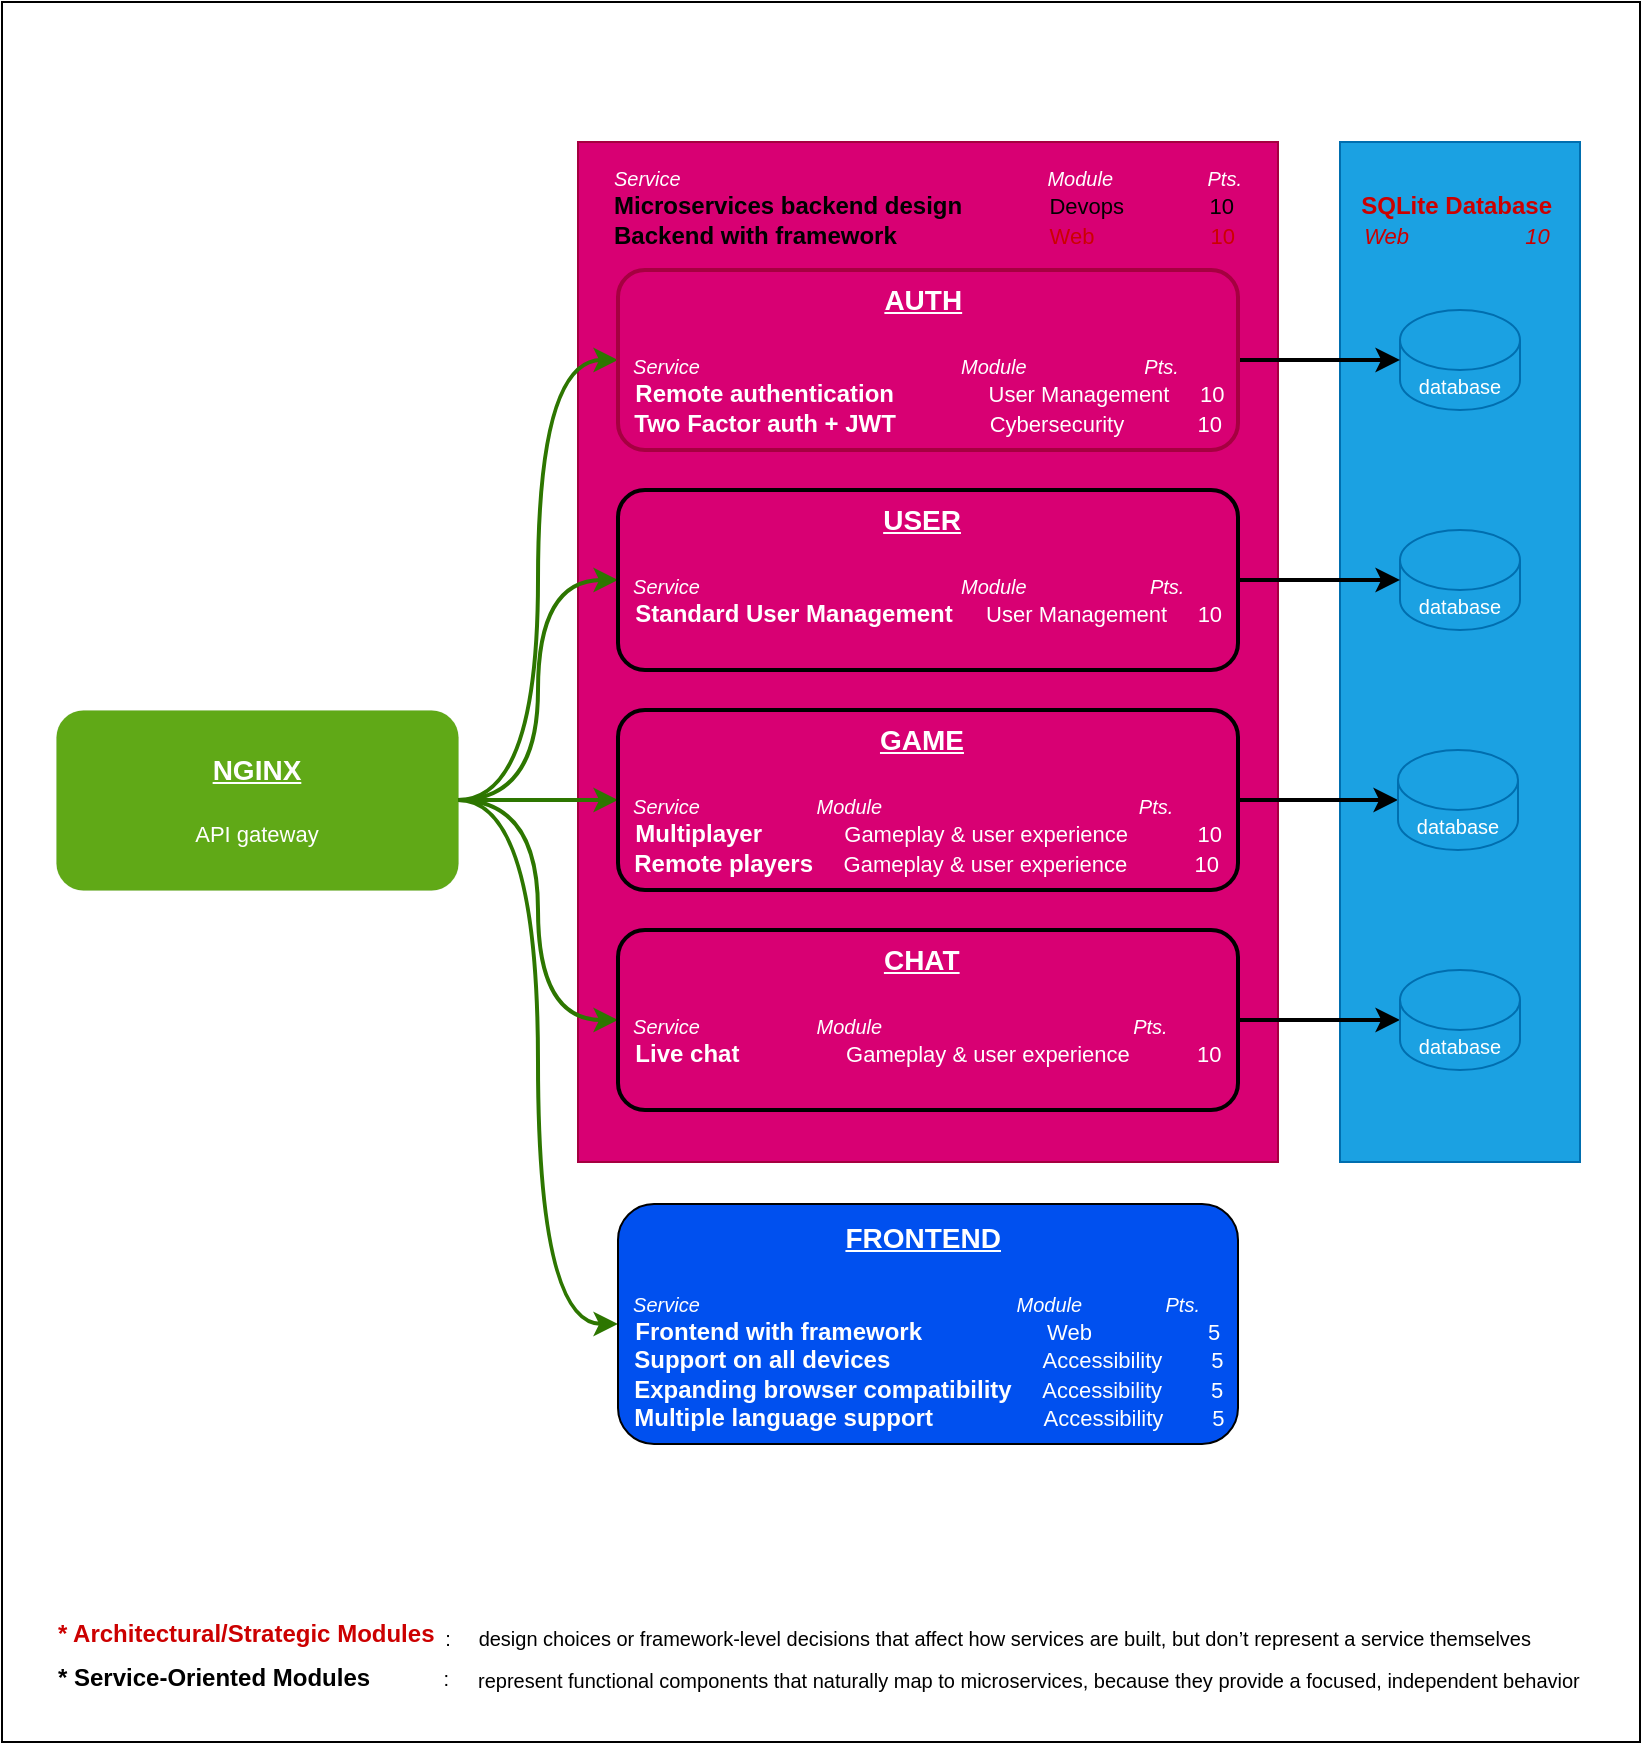 <mxfile scale="1" border="0" version="27.1.6">
  <diagram name="Página-1" id="1lq7tP7B7l5VDzB-fnGN">
    <mxGraphModel dx="1426" dy="727" grid="1" gridSize="10" guides="1" tooltips="1" connect="1" arrows="1" fold="1" page="1" pageScale="1" pageWidth="827" pageHeight="1169" math="0" shadow="0">
      <root>
        <mxCell id="0" />
        <mxCell id="1" parent="0" />
        <mxCell id="npEw_6kWx7rS6CY1LsLd-39" value="" style="rounded=0;whiteSpace=wrap;html=1;fillColor=none;" parent="1" vertex="1">
          <mxGeometry x="1" y="30" width="819" height="870" as="geometry" />
        </mxCell>
        <mxCell id="npEw_6kWx7rS6CY1LsLd-34" value="&lt;div align=&quot;center&quot;&gt;&lt;b style=&quot;color: light-dark(rgb(204, 0, 0), rgb(204, 0, 0));&quot;&gt;&lt;font style=&quot;font-size: 12px;&quot;&gt;&lt;br&gt;&lt;/font&gt;&lt;/b&gt;&lt;/div&gt;&lt;div align=&quot;center&quot;&gt;&lt;b style=&quot;color: light-dark(rgb(204, 0, 0), rgb(204, 0, 0));&quot;&gt;&lt;font style=&quot;font-size: 12px;&quot;&gt;SQLite&lt;/font&gt;&lt;font style=&quot;font-size: 12px;&quot;&gt; &lt;font&gt;Database&amp;nbsp;&lt;/font&gt;&lt;/font&gt;&lt;/b&gt;&lt;span style=&quot;color: light-dark(rgb(204, 0, 0), rgb(204, 0, 0));&quot;&gt;&lt;font style=&quot;font-size: 11px;&quot;&gt;&lt;font&gt;&lt;i&gt;&lt;br&gt;&lt;/i&gt;&lt;/font&gt;&lt;/font&gt;&lt;/span&gt;&lt;/div&gt;&lt;div align=&quot;center&quot;&gt;&lt;span style=&quot;color: light-dark(rgb(204, 0, 0), rgb(204, 0, 0));&quot;&gt;&lt;font style=&quot;font-size: 11px;&quot;&gt;&lt;font&gt;&lt;i&gt;Web&amp;nbsp; &amp;nbsp; &amp;nbsp; &amp;nbsp; &amp;nbsp; &amp;nbsp; &amp;nbsp; &amp;nbsp; &amp;nbsp; &amp;nbsp;10&amp;nbsp;&lt;/i&gt;&lt;/font&gt;&lt;/font&gt;&lt;/span&gt;&lt;/div&gt;&lt;div&gt;&lt;span style=&quot;color: rgba(0, 0, 0, 0);&quot;&gt;web&lt;/span&gt;&lt;/div&gt;&lt;div&gt;&lt;span style=&quot;color: rgba(0, 0, 0, 0);&quot;&gt;&lt;br&gt;&lt;/span&gt;&lt;/div&gt;&lt;div&gt;&lt;span style=&quot;color: rgba(0, 0, 0, 0);&quot;&gt;&lt;br&gt;&lt;/span&gt;&lt;/div&gt;&lt;div&gt;&lt;span style=&quot;color: rgba(0, 0, 0, 0);&quot;&gt;&lt;br&gt;&lt;/span&gt;&lt;/div&gt;&lt;div&gt;&lt;span style=&quot;color: rgba(0, 0, 0, 0);&quot;&gt;&lt;br&gt;&lt;/span&gt;&lt;/div&gt;&lt;div&gt;&lt;span style=&quot;color: rgba(0, 0, 0, 0);&quot;&gt;&lt;br&gt;&lt;/span&gt;&lt;/div&gt;&lt;div&gt;&lt;span style=&quot;color: rgba(0, 0, 0, 0);&quot;&gt;&lt;br&gt;&lt;/span&gt;&lt;/div&gt;&lt;div&gt;&lt;span style=&quot;color: rgba(0, 0, 0, 0);&quot;&gt;&lt;br&gt;&lt;/span&gt;&lt;/div&gt;&lt;div&gt;&lt;span style=&quot;color: rgba(0, 0, 0, 0);&quot;&gt;&lt;br&gt;&lt;/span&gt;&lt;/div&gt;&lt;div&gt;&lt;span style=&quot;color: rgba(0, 0, 0, 0);&quot;&gt;&lt;br&gt;&lt;/span&gt;&lt;/div&gt;&lt;div&gt;&lt;span style=&quot;color: rgba(0, 0, 0, 0);&quot;&gt;&lt;br&gt;&lt;/span&gt;&lt;/div&gt;&lt;div&gt;&lt;span style=&quot;color: rgba(0, 0, 0, 0);&quot;&gt;&lt;br&gt;&lt;/span&gt;&lt;/div&gt;&lt;div&gt;&lt;span style=&quot;color: rgba(0, 0, 0, 0);&quot;&gt;&lt;br&gt;&lt;/span&gt;&lt;/div&gt;&lt;div&gt;&lt;span style=&quot;color: rgba(0, 0, 0, 0);&quot;&gt;&lt;br&gt;&lt;/span&gt;&lt;/div&gt;&lt;div&gt;&lt;span style=&quot;color: rgba(0, 0, 0, 0);&quot;&gt;&lt;br&gt;&lt;/span&gt;&lt;/div&gt;&lt;div&gt;&lt;span style=&quot;color: rgba(0, 0, 0, 0);&quot;&gt;&lt;br&gt;&lt;/span&gt;&lt;/div&gt;&lt;div&gt;&lt;span style=&quot;color: rgba(0, 0, 0, 0);&quot;&gt;&lt;br&gt;&lt;/span&gt;&lt;/div&gt;&lt;div&gt;&lt;span style=&quot;color: rgba(0, 0, 0, 0);&quot;&gt;&lt;br&gt;&lt;/span&gt;&lt;/div&gt;&lt;div&gt;&lt;span style=&quot;color: rgba(0, 0, 0, 0);&quot;&gt;&lt;br&gt;&lt;/span&gt;&lt;/div&gt;&lt;div&gt;&lt;span style=&quot;color: rgba(0, 0, 0, 0);&quot;&gt;&lt;br&gt;&lt;/span&gt;&lt;/div&gt;&lt;div&gt;&lt;span style=&quot;color: rgba(0, 0, 0, 0);&quot;&gt;&lt;br&gt;&lt;/span&gt;&lt;/div&gt;&lt;div&gt;&lt;span style=&quot;color: rgba(0, 0, 0, 0);&quot;&gt;&lt;br&gt;&lt;/span&gt;&lt;/div&gt;&lt;div&gt;&lt;span style=&quot;color: rgba(0, 0, 0, 0);&quot;&gt;&lt;br&gt;&lt;/span&gt;&lt;/div&gt;&lt;div&gt;&lt;span style=&quot;color: rgba(0, 0, 0, 0);&quot;&gt;&lt;br&gt;&lt;/span&gt;&lt;/div&gt;&lt;div&gt;&lt;span style=&quot;color: rgba(0, 0, 0, 0);&quot;&gt;&lt;br&gt;&lt;/span&gt;&lt;/div&gt;&lt;div&gt;&lt;span style=&quot;color: rgba(0, 0, 0, 0);&quot;&gt;&lt;br&gt;&lt;/span&gt;&lt;/div&gt;&lt;div&gt;&lt;span style=&quot;color: rgba(0, 0, 0, 0);&quot;&gt;&lt;br&gt;&lt;/span&gt;&lt;/div&gt;&lt;div&gt;&lt;span style=&quot;color: rgba(0, 0, 0, 0);&quot;&gt;&lt;br&gt;&lt;/span&gt;&lt;/div&gt;&lt;div&gt;&lt;span style=&quot;color: rgba(0, 0, 0, 0);&quot;&gt;&lt;br&gt;&lt;/span&gt;&lt;/div&gt;&lt;div&gt;&lt;span style=&quot;color: rgba(0, 0, 0, 0);&quot;&gt;&lt;br&gt;&lt;/span&gt;&lt;/div&gt;&lt;div&gt;&lt;span style=&quot;color: rgba(0, 0, 0, 0);&quot;&gt;&lt;br&gt;&lt;/span&gt;&lt;/div&gt;" style="rounded=0;whiteSpace=wrap;html=1;fillColor=light-dark(#1BA1E2,#CFEDFF);fontColor=#ffffff;strokeColor=#006EAF;" parent="1" vertex="1">
          <mxGeometry x="670" y="100" width="120" height="510" as="geometry" />
        </mxCell>
        <mxCell id="npEw_6kWx7rS6CY1LsLd-32" value="&lt;div align=&quot;left&quot;&gt;&lt;font style=&quot;font-size: 10px;&quot;&gt;&lt;i&gt;Service&amp;nbsp; &amp;nbsp; &amp;nbsp; &amp;nbsp; &amp;nbsp; &amp;nbsp; &amp;nbsp; &amp;nbsp; &amp;nbsp; &amp;nbsp; &amp;nbsp; &amp;nbsp; &amp;nbsp; &amp;nbsp; &amp;nbsp; &amp;nbsp; &amp;nbsp; &amp;nbsp; &amp;nbsp; &amp;nbsp; &amp;nbsp; &amp;nbsp; &amp;nbsp; &amp;nbsp; &amp;nbsp; &amp;nbsp; &amp;nbsp; &amp;nbsp; &amp;nbsp; &amp;nbsp; &amp;nbsp; &amp;nbsp; &amp;nbsp; Module&amp;nbsp; &amp;nbsp; &amp;nbsp; &amp;nbsp; &amp;nbsp; &amp;nbsp; &amp;nbsp; &amp;nbsp; &amp;nbsp;Pts.&lt;/i&gt;&lt;/font&gt;&lt;/div&gt;&lt;div align=&quot;left&quot;&gt;&lt;span style=&quot;color: light-dark(rgb(0, 0, 0), rgb(204, 0, 0));&quot;&gt;&lt;b&gt;Microservices backend design&amp;nbsp; &amp;nbsp;&lt;/b&gt;&lt;font style=&quot;font-size: 11px;&quot;&gt; &amp;nbsp;&lt;font&gt;&amp;nbsp; &amp;nbsp; &amp;nbsp; &amp;nbsp; &amp;nbsp;Devops&amp;nbsp; &amp;nbsp; &amp;nbsp; &amp;nbsp; &amp;nbsp; &amp;nbsp; &amp;nbsp; 10&lt;/font&gt;&lt;/font&gt;&lt;/span&gt;&lt;/div&gt;&lt;div align=&quot;left&quot;&gt;&lt;font style=&quot;font-size: 12px; color: light-dark(rgb(0, 0, 0), rgb(204, 0, 0));&quot;&gt;&lt;font&gt;&lt;b&gt;Backend with framework&lt;/b&gt;&lt;/font&gt;&lt;/font&gt;&lt;font style=&quot;font-size: 11px; color: light-dark(transparent, rgb(204, 0, 0));&quot;&gt;&lt;font&gt;&amp;nbsp; &amp;nbsp; &amp;nbsp; &amp;nbsp; &amp;nbsp; &amp;nbsp; &amp;nbsp; &amp;nbsp; &amp;nbsp; &amp;nbsp; &amp;nbsp; &amp;nbsp; &lt;/font&gt;&lt;/font&gt;&lt;font style=&quot;font-size: 11px; color: light-dark(rgb(0, 0, 0), rgb(204, 0, 0));&quot;&gt;&lt;font&gt;&amp;nbsp;&lt;/font&gt;&lt;/font&gt;&lt;font style=&quot;font-size: 11px; color: light-dark(rgb(204, 0, 0), rgb(204, 0, 0));&quot;&gt;&lt;font&gt;Web&amp;nbsp;&lt;/font&gt;&lt;/font&gt;&lt;font style=&quot;font-size: 11px; color: light-dark(rgb(204, 0, 0), rgb(204, 0, 0));&quot;&gt;&lt;font&gt; &amp;nbsp; &amp;nbsp; &amp;nbsp; &amp;nbsp; &amp;nbsp; &amp;nbsp; &amp;nbsp; &amp;nbsp; &amp;nbsp;&lt;/font&gt;&lt;/font&gt;&lt;font style=&quot;font-size: 11px; color: light-dark(rgb(204, 0, 0), rgb(204, 0, 0));&quot;&gt;&lt;font&gt;10&lt;/font&gt;&lt;/font&gt;&lt;/div&gt;&lt;div&gt;&lt;br&gt;&lt;/div&gt;&lt;div&gt;&lt;br&gt;&lt;/div&gt;&lt;div&gt;&lt;br&gt;&lt;/div&gt;&lt;div&gt;&lt;br&gt;&lt;/div&gt;&lt;div&gt;&lt;br&gt;&lt;/div&gt;&lt;div&gt;&lt;br&gt;&lt;/div&gt;&lt;div&gt;&lt;br&gt;&lt;/div&gt;&lt;div&gt;&lt;br&gt;&lt;/div&gt;&lt;div&gt;&lt;br&gt;&lt;/div&gt;&lt;div&gt;&lt;br&gt;&lt;/div&gt;&lt;div&gt;&lt;br&gt;&lt;/div&gt;&lt;div&gt;&lt;br&gt;&lt;/div&gt;&lt;div&gt;&lt;br&gt;&lt;/div&gt;&lt;div&gt;&lt;br&gt;&lt;/div&gt;&lt;div&gt;&lt;br&gt;&lt;/div&gt;&lt;div&gt;&lt;br&gt;&lt;/div&gt;&lt;div&gt;&lt;br&gt;&lt;/div&gt;&lt;div&gt;&lt;br&gt;&lt;/div&gt;&lt;div&gt;&lt;br&gt;&lt;/div&gt;&lt;div&gt;&lt;br&gt;&lt;/div&gt;&lt;div&gt;&lt;br&gt;&lt;/div&gt;&lt;div&gt;&lt;br&gt;&lt;/div&gt;&lt;div&gt;&lt;br&gt;&lt;/div&gt;&lt;div&gt;&lt;br&gt;&lt;/div&gt;&lt;div&gt;&lt;br&gt;&lt;/div&gt;&lt;div&gt;&lt;br&gt;&lt;/div&gt;&lt;div&gt;&lt;br&gt;&lt;/div&gt;&lt;div&gt;&lt;br&gt;&lt;/div&gt;&lt;div&gt;&lt;br&gt;&lt;/div&gt;&lt;div&gt;&lt;br&gt;&lt;/div&gt;&amp;nbsp;" style="rounded=0;whiteSpace=wrap;html=1;fillColor=light-dark(#D80073,#FFD7FB);fontColor=#ffffff;strokeColor=#A50040;" parent="1" vertex="1">
          <mxGeometry x="289" y="100" width="350" height="510" as="geometry" />
        </mxCell>
        <mxCell id="npEw_6kWx7rS6CY1LsLd-14" style="edgeStyle=orthogonalEdgeStyle;rounded=0;orthogonalLoop=1;jettySize=auto;html=1;exitX=1;exitY=0.5;exitDx=0;exitDy=0;entryX=0;entryY=0.5;entryDx=0;entryDy=0;fillColor=#60a917;strokeColor=#2D7600;strokeWidth=2;" parent="1" source="npEw_6kWx7rS6CY1LsLd-1" target="npEw_6kWx7rS6CY1LsLd-10" edge="1">
          <mxGeometry relative="1" as="geometry" />
        </mxCell>
        <mxCell id="npEw_6kWx7rS6CY1LsLd-17" style="edgeStyle=orthogonalEdgeStyle;rounded=0;orthogonalLoop=1;jettySize=auto;html=1;exitX=1;exitY=0.5;exitDx=0;exitDy=0;entryX=0;entryY=0.5;entryDx=0;entryDy=0;curved=1;fillColor=#60a917;strokeColor=#2D7600;strokeWidth=2;" parent="1" source="npEw_6kWx7rS6CY1LsLd-1" target="npEw_6kWx7rS6CY1LsLd-12" edge="1">
          <mxGeometry relative="1" as="geometry" />
        </mxCell>
        <mxCell id="npEw_6kWx7rS6CY1LsLd-18" style="edgeStyle=orthogonalEdgeStyle;rounded=0;orthogonalLoop=1;jettySize=auto;html=1;exitX=1;exitY=0.5;exitDx=0;exitDy=0;entryX=0;entryY=0.5;entryDx=0;entryDy=0;curved=1;fillColor=#60a917;strokeColor=#2D7600;strokeWidth=2;" parent="1" source="npEw_6kWx7rS6CY1LsLd-1" target="npEw_6kWx7rS6CY1LsLd-13" edge="1">
          <mxGeometry relative="1" as="geometry" />
        </mxCell>
        <mxCell id="npEw_6kWx7rS6CY1LsLd-19" style="edgeStyle=orthogonalEdgeStyle;rounded=0;orthogonalLoop=1;jettySize=auto;html=1;exitX=1;exitY=0.5;exitDx=0;exitDy=0;entryX=0;entryY=0.5;entryDx=0;entryDy=0;curved=1;strokeWidth=2;fillColor=#60a917;strokeColor=#2D7600;" parent="1" source="npEw_6kWx7rS6CY1LsLd-1" target="npEw_6kWx7rS6CY1LsLd-6" edge="1">
          <mxGeometry relative="1" as="geometry" />
        </mxCell>
        <mxCell id="npEw_6kWx7rS6CY1LsLd-1" value="&lt;div&gt;&lt;b&gt;&lt;font style=&quot;font-size: 14px;&quot;&gt;&lt;u&gt;NGINX&lt;/u&gt;&lt;/font&gt;&lt;/b&gt;&lt;/div&gt;&lt;div&gt;&lt;b&gt;&lt;font style=&quot;font-size: 14px;&quot;&gt;&lt;u&gt;&lt;br&gt;&lt;/u&gt;&lt;/font&gt;&lt;/b&gt;&lt;/div&gt;&lt;div&gt;&lt;font style=&quot;font-size: 11px;&quot;&gt;API gateway&lt;/font&gt;&lt;/div&gt;" style="rounded=1;whiteSpace=wrap;html=1;fillColor=#60a917;strokeColor=#2D7600;fontColor=#ffffff;strokeWidth=0;" parent="1" vertex="1">
          <mxGeometry x="28" y="384" width="201" height="90" as="geometry" />
        </mxCell>
        <mxCell id="npEw_6kWx7rS6CY1LsLd-5" value="&lt;font style=&quot;font-size: 10px;&quot;&gt;database&lt;/font&gt;" style="shape=cylinder3;whiteSpace=wrap;html=1;boundedLbl=1;backgroundOutline=1;size=15;fillColor=#1ba1e2;fontColor=#ffffff;strokeColor=light-dark(#006EAF,#000000);" parent="1" vertex="1">
          <mxGeometry x="700" y="184" width="60" height="50" as="geometry" />
        </mxCell>
        <mxCell id="npEw_6kWx7rS6CY1LsLd-20" style="edgeStyle=orthogonalEdgeStyle;rounded=0;orthogonalLoop=1;jettySize=auto;html=1;exitX=1;exitY=0.5;exitDx=0;exitDy=0;strokeColor=light-dark(#000000,#A50040);strokeWidth=2;" parent="1" source="npEw_6kWx7rS6CY1LsLd-6" target="npEw_6kWx7rS6CY1LsLd-5" edge="1">
          <mxGeometry relative="1" as="geometry" />
        </mxCell>
        <mxCell id="npEw_6kWx7rS6CY1LsLd-6" value="&lt;div align=&quot;center&quot;&gt;&lt;font style=&quot;font-size: 14px;&quot;&gt;&lt;b&gt;&lt;u&gt;AUTH&lt;/u&gt;&lt;/b&gt;&lt;/font&gt;&lt;/div&gt;&lt;div align=&quot;left&quot;&gt;&lt;font style=&quot;font-size: 14px;&quot;&gt;&lt;b&gt;&lt;br&gt;&lt;/b&gt;&lt;/font&gt;&lt;/div&gt;&lt;div align=&quot;left&quot;&gt;&lt;i&gt;&lt;font style=&quot;font-size: 10px;&quot;&gt;&amp;nbsp; Service&lt;span style=&quot;white-space: pre;&quot;&gt;&#x9;&lt;/span&gt;&lt;span style=&quot;white-space: pre;&quot;&gt;&#x9;       &lt;/span&gt;&amp;nbsp; &amp;nbsp; &amp;nbsp; &amp;nbsp; &amp;nbsp; &amp;nbsp; &amp;nbsp; &amp;nbsp; &amp;nbsp; &amp;nbsp; &amp;nbsp; &amp;nbsp; &amp;nbsp; &amp;nbsp; &amp;nbsp; Module&lt;span style=&quot;white-space: pre;&quot;&gt;&#x9;&lt;/span&gt;&lt;span style=&quot;white-space: pre;&quot;&gt;&#x9;&lt;/span&gt;&amp;nbsp; &amp;nbsp; &amp;nbsp; Pts.&amp;nbsp;&lt;/font&gt;&lt;/i&gt;&lt;/div&gt;&lt;div align=&quot;left&quot;&gt;&lt;b&gt;&amp;nbsp; Remote authentication&amp;nbsp; &amp;nbsp; &amp;nbsp;&lt;/b&gt;&lt;font style=&quot;font-size: 11px;&quot;&gt;&amp;nbsp; &amp;nbsp; &amp;nbsp; &amp;nbsp; &amp;nbsp; User Management&amp;nbsp; &amp;nbsp; &amp;nbsp;10&lt;/font&gt;&lt;/div&gt;&lt;div align=&quot;left&quot;&gt;&lt;font style=&quot;font-size: 11px;&quot;&gt;&amp;nbsp; &lt;/font&gt;&lt;font style=&quot;font-size: 12px;&quot;&gt;&lt;b&gt;Two Factor auth + JWT&amp;nbsp; &amp;nbsp; &lt;/b&gt;&lt;/font&gt;&lt;font style=&quot;font-size: 11px;&quot;&gt;&amp;nbsp; &amp;nbsp; &amp;nbsp; &amp;nbsp; &amp;nbsp; &amp;nbsp;Cybersecurity&amp;nbsp; &amp;nbsp; &amp;nbsp; &amp;nbsp; &amp;nbsp; &amp;nbsp; 10&lt;/font&gt;&lt;/div&gt;" style="rounded=1;whiteSpace=wrap;html=1;align=left;fillColor=#d80073;fontColor=#ffffff;strokeColor=light-dark(#A50040,#A50040);strokeWidth=2;" parent="1" vertex="1">
          <mxGeometry x="309" y="164" width="310" height="90" as="geometry" />
        </mxCell>
        <mxCell id="npEw_6kWx7rS6CY1LsLd-15" style="edgeStyle=orthogonalEdgeStyle;rounded=0;orthogonalLoop=1;jettySize=auto;html=1;exitX=1;exitY=0.5;exitDx=0;exitDy=0;curved=1;entryX=0;entryY=0.5;entryDx=0;entryDy=0;fillColor=#60a917;strokeColor=#2D7600;strokeWidth=2;" parent="1" source="npEw_6kWx7rS6CY1LsLd-1" target="npEw_6kWx7rS6CY1LsLd-9" edge="1">
          <mxGeometry relative="1" as="geometry">
            <mxPoint x="218" y="434" as="sourcePoint" />
          </mxGeometry>
        </mxCell>
        <mxCell id="npEw_6kWx7rS6CY1LsLd-9" value="&lt;div align=&quot;center&quot;&gt;&lt;font style=&quot;font-size: 14px;&quot;&gt;&lt;b&gt;&lt;u&gt;USER&lt;/u&gt;&lt;/b&gt;&lt;/font&gt;&lt;/div&gt;&lt;div align=&quot;left&quot;&gt;&lt;font style=&quot;font-size: 14px;&quot;&gt;&lt;b&gt;&lt;br&gt;&lt;/b&gt;&lt;/font&gt;&lt;/div&gt;&lt;div align=&quot;left&quot;&gt;&lt;i&gt;&lt;font style=&quot;font-size: 10px;&quot;&gt;&amp;nbsp; Service&lt;span style=&quot;white-space: pre;&quot;&gt;&#x9;&lt;/span&gt;&lt;span style=&quot;white-space: pre;&quot;&gt;&#x9;       &lt;/span&gt;&amp;nbsp; &amp;nbsp; &amp;nbsp; &amp;nbsp; &amp;nbsp; &amp;nbsp; &amp;nbsp; &amp;nbsp; &amp;nbsp; &amp;nbsp; &amp;nbsp; &amp;nbsp; &amp;nbsp; &amp;nbsp; &amp;nbsp; Module&lt;span style=&quot;white-space: pre;&quot;&gt;&#x9;&lt;/span&gt;&lt;span style=&quot;white-space: pre;&quot;&gt;&#x9;&lt;/span&gt;&amp;nbsp; &amp;nbsp; &amp;nbsp; &amp;nbsp;Pts.&amp;nbsp;&lt;/font&gt;&lt;/i&gt;&lt;/div&gt;&lt;div align=&quot;left&quot;&gt;&lt;b&gt;&amp;nbsp; Standard User Management&amp;nbsp; &amp;nbsp; &amp;nbsp;&lt;/b&gt;&lt;font style=&quot;font-size: 11px;&quot;&gt;User Management&amp;nbsp; &amp;nbsp; &amp;nbsp;10&lt;/font&gt;&lt;/div&gt;&lt;div align=&quot;left&quot;&gt;&lt;font style=&quot;font-size: 11px;&quot;&gt;&amp;nbsp; &lt;br&gt;&lt;/font&gt;&lt;/div&gt;" style="rounded=1;whiteSpace=wrap;html=1;align=left;fillColor=#d80073;strokeColor=light-dark(#000000,#A50040);fontColor=#ffffff;strokeWidth=2;" parent="1" vertex="1">
          <mxGeometry x="309" y="274" width="310" height="90" as="geometry" />
        </mxCell>
        <mxCell id="npEw_6kWx7rS6CY1LsLd-24" style="edgeStyle=orthogonalEdgeStyle;rounded=0;orthogonalLoop=1;jettySize=auto;html=1;exitX=1;exitY=0.5;exitDx=0;exitDy=0;strokeColor=light-dark(#000000,#A50040);strokeWidth=2;shadow=0;flowAnimation=0;" parent="1" source="npEw_6kWx7rS6CY1LsLd-10" target="npEw_6kWx7rS6CY1LsLd-23" edge="1">
          <mxGeometry relative="1" as="geometry" />
        </mxCell>
        <mxCell id="npEw_6kWx7rS6CY1LsLd-10" value="&lt;div align=&quot;center&quot;&gt;&lt;font style=&quot;font-size: 14px;&quot;&gt;&lt;b&gt;&lt;u&gt;GAME&lt;/u&gt;&lt;/b&gt;&lt;/font&gt;&lt;/div&gt;&lt;div align=&quot;left&quot;&gt;&lt;font style=&quot;font-size: 14px;&quot;&gt;&lt;b&gt;&lt;br&gt;&lt;/b&gt;&lt;/font&gt;&lt;/div&gt;&lt;div align=&quot;left&quot;&gt;&lt;i&gt;&lt;font style=&quot;font-size: 10px;&quot;&gt;&amp;nbsp; Service&lt;span style=&quot;white-space: pre;&quot;&gt;&#x9;&lt;/span&gt;&lt;span style=&quot;white-space: pre;&quot;&gt;&#x9;  &lt;/span&gt;&amp;nbsp; &amp;nbsp; &amp;nbsp; &amp;nbsp; &amp;nbsp;Module&lt;span style=&quot;white-space: pre;&quot;&gt;&#x9;   &lt;/span&gt;&amp;nbsp; &amp;nbsp; &amp;nbsp; &amp;nbsp; &amp;nbsp; &amp;nbsp; &amp;nbsp; &amp;nbsp; &amp;nbsp; &amp;nbsp; &amp;nbsp; &amp;nbsp; &amp;nbsp; &amp;nbsp; &amp;nbsp; &amp;nbsp; &amp;nbsp; &amp;nbsp; &amp;nbsp; &amp;nbsp; &amp;nbsp; Pts.&amp;nbsp;&lt;/font&gt;&lt;/i&gt;&lt;/div&gt;&lt;div align=&quot;left&quot;&gt;&lt;b&gt;&amp;nbsp; Multiplayer&amp;nbsp; &amp;nbsp; &amp;nbsp;&lt;/b&gt;&lt;font style=&quot;font-size: 11px;&quot;&gt;&amp;nbsp; &amp;nbsp; &amp;nbsp; &amp;nbsp; Gameplay &amp;amp; user experience&lt;/font&gt;&lt;b&gt;&amp;nbsp; &amp;nbsp;&amp;nbsp;&lt;/b&gt;&lt;font style=&quot;font-size: 11px;&quot;&gt;&amp;nbsp; &amp;nbsp; &amp;nbsp; &amp;nbsp;10&lt;/font&gt;&lt;/div&gt;&lt;div align=&quot;left&quot;&gt;&lt;font style=&quot;font-size: 11px;&quot;&gt;&amp;nbsp; &lt;/font&gt;&lt;font style=&quot;font-size: 12px;&quot;&gt;&lt;b&gt;Remote players&lt;/b&gt;&lt;/font&gt;&lt;font style=&quot;font-size: 11px;&quot;&gt;&lt;b&gt;&amp;nbsp; &amp;nbsp; &amp;nbsp;&lt;/b&gt;Gameplay &amp;amp; user experience&amp;nbsp; &amp;nbsp; &amp;nbsp; &amp;nbsp; &amp;nbsp; &amp;nbsp;&lt;/font&gt;&lt;font style=&quot;font-size: 11px;&quot;&gt;10&lt;/font&gt;&lt;/div&gt;" style="rounded=1;whiteSpace=wrap;html=1;align=left;fillColor=#d80073;fontColor=#ffffff;strokeColor=light-dark(#000000,#A50040);strokeWidth=2;" parent="1" vertex="1">
          <mxGeometry x="309" y="384" width="310" height="90" as="geometry" />
        </mxCell>
        <mxCell id="npEw_6kWx7rS6CY1LsLd-27" style="edgeStyle=orthogonalEdgeStyle;rounded=0;orthogonalLoop=1;jettySize=auto;html=1;exitX=1;exitY=0.5;exitDx=0;exitDy=0;strokeColor=light-dark(#000000,#A50040);strokeWidth=2;" parent="1" source="npEw_6kWx7rS6CY1LsLd-12" target="npEw_6kWx7rS6CY1LsLd-26" edge="1">
          <mxGeometry relative="1" as="geometry" />
        </mxCell>
        <mxCell id="npEw_6kWx7rS6CY1LsLd-12" value="&lt;div align=&quot;center&quot;&gt;&lt;font style=&quot;font-size: 14px;&quot;&gt;&lt;b&gt;&lt;u&gt;CHAT&lt;/u&gt;&lt;/b&gt;&lt;/font&gt;&lt;/div&gt;&lt;div align=&quot;left&quot;&gt;&lt;font style=&quot;font-size: 14px;&quot;&gt;&lt;b&gt;&lt;br&gt;&lt;/b&gt;&lt;/font&gt;&lt;/div&gt;&lt;div align=&quot;left&quot;&gt;&lt;i&gt;&lt;font style=&quot;font-size: 10px;&quot;&gt;&amp;nbsp; Service&lt;span style=&quot;white-space: pre;&quot;&gt;&#x9;&lt;/span&gt;&lt;span style=&quot;white-space: pre;&quot;&gt;&#x9;       &lt;/span&gt;&amp;nbsp; &amp;nbsp; Module&lt;span style=&quot;white-space: pre;&quot;&gt;&#x9;&lt;/span&gt;&lt;span style=&quot;white-space: pre;&quot;&gt;&#x9;&lt;/span&gt;&amp;nbsp; &amp;nbsp; &amp;nbsp; &amp;nbsp; &amp;nbsp; &amp;nbsp; &amp;nbsp; &amp;nbsp; &amp;nbsp; &amp;nbsp; &amp;nbsp; &amp;nbsp; &amp;nbsp; &amp;nbsp; &amp;nbsp; &amp;nbsp; &amp;nbsp; &amp;nbsp; Pts.&amp;nbsp;&lt;/font&gt;&lt;/i&gt;&lt;/div&gt;&lt;div align=&quot;left&quot;&gt;&lt;b&gt;&amp;nbsp; Live chat&amp;nbsp; &amp;nbsp; &amp;nbsp;&lt;/b&gt;&lt;font style=&quot;font-size: 11px;&quot;&gt;&amp;nbsp; &amp;nbsp; &amp;nbsp; &amp;nbsp; &amp;nbsp; &amp;nbsp; Gameplay &amp;amp; user experience&amp;nbsp; &amp;nbsp; &amp;nbsp; &amp;nbsp; &amp;nbsp; &amp;nbsp;10&lt;/font&gt;&lt;/div&gt;&lt;div align=&quot;left&quot;&gt;&lt;font style=&quot;font-size: 11px;&quot;&gt;&amp;nbsp; &lt;br&gt;&lt;/font&gt;&lt;/div&gt;" style="rounded=1;whiteSpace=wrap;html=1;align=left;fillColor=#d80073;strokeColor=light-dark(#000000,#A50040);fontColor=#ffffff;strokeWidth=2;" parent="1" vertex="1">
          <mxGeometry x="309" y="494" width="310" height="90" as="geometry" />
        </mxCell>
        <mxCell id="npEw_6kWx7rS6CY1LsLd-13" value="&lt;div align=&quot;center&quot;&gt;&lt;font style=&quot;font-size: 14px;&quot;&gt;&lt;b&gt;&lt;u&gt;&lt;br&gt;&lt;/u&gt;&lt;/b&gt;&lt;/font&gt;&lt;/div&gt;&lt;div align=&quot;center&quot;&gt;&lt;font style=&quot;font-size: 14px;&quot;&gt;&lt;b&gt;&lt;u&gt;FRONTEND&lt;/u&gt;&lt;/b&gt;&lt;/font&gt;&lt;/div&gt;&lt;div align=&quot;left&quot;&gt;&lt;font style=&quot;font-size: 14px;&quot;&gt;&lt;b&gt;&lt;br&gt;&lt;/b&gt;&lt;/font&gt;&lt;/div&gt;&lt;div align=&quot;left&quot;&gt;&lt;i&gt;&lt;font style=&quot;font-size: 10px;&quot;&gt;&amp;nbsp; Service&lt;span style=&quot;white-space: pre;&quot;&gt;&#x9;&lt;/span&gt;&lt;span style=&quot;white-space: pre;&quot;&gt;&#x9;       &lt;/span&gt;&amp;nbsp; &amp;nbsp; &amp;nbsp; &amp;nbsp; &amp;nbsp; &amp;nbsp; &amp;nbsp; &amp;nbsp; &amp;nbsp; &amp;nbsp; &amp;nbsp; &amp;nbsp; &amp;nbsp; &amp;nbsp; &amp;nbsp; &amp;nbsp; &amp;nbsp; &amp;nbsp; &amp;nbsp; &amp;nbsp; Module&amp;nbsp; &amp;nbsp; &amp;nbsp; &amp;nbsp; &amp;nbsp; &amp;nbsp; &amp;nbsp; &amp;nbsp;Pts.&amp;nbsp;&lt;/font&gt;&lt;/i&gt;&lt;/div&gt;&lt;div align=&quot;left&quot;&gt;&lt;b&gt;&amp;nbsp; Frontend with framework&amp;nbsp; &amp;nbsp; &amp;nbsp;&lt;/b&gt;&lt;font style=&quot;font-size: 11px;&quot;&gt;&amp;nbsp; &amp;nbsp; &amp;nbsp; &amp;nbsp; &amp;nbsp; &amp;nbsp; &amp;nbsp; &amp;nbsp;Web&amp;nbsp; &amp;nbsp; &amp;nbsp; &amp;nbsp; &amp;nbsp; &amp;nbsp; &amp;nbsp; &amp;nbsp; &amp;nbsp; &amp;nbsp;5&lt;/font&gt;&lt;/div&gt;&lt;div align=&quot;left&quot;&gt;&lt;font style=&quot;font-size: 11px;&quot;&gt;&amp;nbsp; &lt;/font&gt;&lt;font style=&quot;font-size: 12px;&quot;&gt;&lt;b&gt;Support on all devices&amp;nbsp;&lt;/b&gt;&lt;/font&gt;&lt;font style=&quot;font-size: 11px;&quot;&gt;&amp;nbsp; &amp;nbsp; &amp;nbsp; &amp;nbsp; &amp;nbsp; &amp;nbsp; &amp;nbsp; &amp;nbsp; &amp;nbsp; &amp;nbsp; &amp;nbsp; &amp;nbsp; Accessibility&amp;nbsp; &amp;nbsp; &amp;nbsp; &amp;nbsp; 5&lt;/font&gt;&lt;/div&gt;&lt;div align=&quot;left&quot;&gt;&lt;font style=&quot;font-size: 11px;&quot;&gt;&amp;nbsp; &lt;/font&gt;&lt;font style=&quot;font-size: 12px;&quot;&gt;&lt;b&gt;Expanding browser compatibility&lt;/b&gt;&lt;/font&gt;&lt;font style=&quot;font-size: 11px;&quot;&gt;&amp;nbsp; &amp;nbsp; &amp;nbsp;Accessibility&amp;nbsp; &amp;nbsp; &amp;nbsp; &amp;nbsp; 5&lt;/font&gt;&lt;/div&gt;&lt;div align=&quot;left&quot;&gt;&lt;font style=&quot;font-size: 11px;&quot;&gt;&amp;nbsp; &lt;/font&gt;&lt;font style=&quot;font-size: 12px;&quot;&gt;&lt;b&gt;Multiple language support&amp;nbsp;&lt;/b&gt;&lt;/font&gt;&lt;font style=&quot;font-size: 11px;&quot;&gt;&amp;nbsp; &amp;nbsp; &amp;nbsp; &amp;nbsp; &amp;nbsp; &amp;nbsp; &amp;nbsp; &amp;nbsp; &amp;nbsp;Accessibility&amp;nbsp; &amp;nbsp; &amp;nbsp; &amp;nbsp; 5&lt;/font&gt;&lt;/div&gt;&lt;div align=&quot;left&quot;&gt;&lt;font style=&quot;font-size: 11px;&quot;&gt;&amp;nbsp; &lt;br&gt;&lt;/font&gt;&lt;/div&gt;" style="rounded=1;whiteSpace=wrap;html=1;align=left;fillColor=light-dark(#0050EF,#FFFF99);strokeColor=light-dark(#000000,#FFFF99);fontColor=#ffffff;" parent="1" vertex="1">
          <mxGeometry x="309" y="631" width="310" height="120" as="geometry" />
        </mxCell>
        <mxCell id="npEw_6kWx7rS6CY1LsLd-21" value="&lt;font style=&quot;font-size: 10px;&quot;&gt;database&lt;/font&gt;" style="shape=cylinder3;whiteSpace=wrap;html=1;boundedLbl=1;backgroundOutline=1;size=15;fillColor=#1ba1e2;fontColor=#ffffff;strokeColor=light-dark(#006EAF,#000000);" parent="1" vertex="1">
          <mxGeometry x="700" y="294" width="60" height="50" as="geometry" />
        </mxCell>
        <mxCell id="npEw_6kWx7rS6CY1LsLd-22" style="edgeStyle=orthogonalEdgeStyle;rounded=0;orthogonalLoop=1;jettySize=auto;html=1;exitX=1;exitY=0.5;exitDx=0;exitDy=0;entryX=0;entryY=0.5;entryDx=0;entryDy=0;entryPerimeter=0;strokeColor=light-dark(#000000,#A50040);strokeWidth=2;" parent="1" source="npEw_6kWx7rS6CY1LsLd-9" target="npEw_6kWx7rS6CY1LsLd-21" edge="1">
          <mxGeometry relative="1" as="geometry" />
        </mxCell>
        <mxCell id="npEw_6kWx7rS6CY1LsLd-23" value="&lt;font style=&quot;font-size: 10px;&quot;&gt;database&lt;/font&gt;" style="shape=cylinder3;whiteSpace=wrap;html=1;boundedLbl=1;backgroundOutline=1;size=15;fillColor=#1ba1e2;fontColor=#ffffff;strokeColor=light-dark(#006EAF,#000000);" parent="1" vertex="1">
          <mxGeometry x="699" y="404" width="60" height="50" as="geometry" />
        </mxCell>
        <mxCell id="npEw_6kWx7rS6CY1LsLd-26" value="&lt;font style=&quot;font-size: 10px;&quot;&gt;database&lt;/font&gt;" style="shape=cylinder3;whiteSpace=wrap;html=1;boundedLbl=1;backgroundOutline=1;size=15;fillColor=#1ba1e2;fontColor=#ffffff;strokeColor=light-dark(#006EAF,#000000);" parent="1" vertex="1">
          <mxGeometry x="700" y="514" width="60" height="50" as="geometry" />
        </mxCell>
        <mxCell id="npEw_6kWx7rS6CY1LsLd-35" value="&lt;h2 dir=&quot;auto&quot; class=&quot;heading-element&quot; tabindex=&quot;-1&quot;&gt;&lt;font style=&quot;color: light-dark(rgb(204, 0, 0), rgb(204, 0, 0)); font-size: 12px;&quot;&gt;* Architectural/Strategic Modules&lt;/font&gt;&lt;font style=&quot;color: light-dark(rgb(204, 0, 0), rgb(204, 0, 0)); font-size: 10px;&quot;&gt;&amp;nbsp;&lt;/font&gt;&lt;/h2&gt;" style="text;html=1;align=center;verticalAlign=middle;resizable=0;points=[];autosize=1;strokeColor=none;fillColor=none;" parent="1" vertex="1">
          <mxGeometry x="19" y="814" width="210" height="60" as="geometry" />
        </mxCell>
        <mxCell id="npEw_6kWx7rS6CY1LsLd-36" value="&lt;font style=&quot;font-size: 10px;&quot;&gt;&amp;nbsp; &amp;nbsp; :&amp;nbsp; &amp;nbsp; &amp;nbsp;&lt;/font&gt;&lt;font style=&quot;font-size: 10px;&quot;&gt;&lt;span style=&quot;font-weight: normal;&quot;&gt;design choices or framework-level decisions that affect how services are built, but don’t represent a service themselves&lt;/span&gt;&lt;/font&gt;" style="text;html=1;align=center;verticalAlign=middle;resizable=0;points=[];autosize=1;strokeColor=none;fillColor=none;fontColor=light-dark(#000000,#FFFFFF);" parent="1" vertex="1">
          <mxGeometry x="198" y="833" width="580" height="30" as="geometry" />
        </mxCell>
        <mxCell id="npEw_6kWx7rS6CY1LsLd-37" value="&lt;h2 align=&quot;left&quot; dir=&quot;auto&quot; class=&quot;heading-element&quot; tabindex=&quot;-1&quot;&gt;&lt;font style=&quot;font-size: 12px;&quot;&gt;* Service-Oriented Modules&amp;nbsp; &amp;nbsp; &amp;nbsp; &amp;nbsp; &amp;nbsp; &amp;nbsp;&lt;/font&gt;&lt;font style=&quot;font-size: 10px; font-weight: normal;&quot;&gt;:&lt;/font&gt;&lt;/h2&gt;" style="text;html=1;align=left;verticalAlign=middle;resizable=0;points=[];autosize=1;strokeColor=none;fillColor=none;fontColor=light-dark(#000000,#FEFEFE);" parent="1" vertex="1">
          <mxGeometry x="27" y="836" width="220" height="60" as="geometry" />
        </mxCell>
        <mxCell id="npEw_6kWx7rS6CY1LsLd-38" value="&lt;div align=&quot;left&quot;&gt;&lt;font style=&quot;font-size: 10px;&quot;&gt;represent functional components that naturally map to microservices, because they provide a focused, independent behavior&lt;/font&gt;&lt;/div&gt;" style="text;html=1;align=left;verticalAlign=middle;resizable=0;points=[];autosize=1;strokeColor=none;fillColor=none;fontColor=light-dark(#000000,#FFFFFF);" parent="1" vertex="1">
          <mxGeometry x="237" y="854" width="570" height="30" as="geometry" />
        </mxCell>
      </root>
    </mxGraphModel>
  </diagram>
</mxfile>
